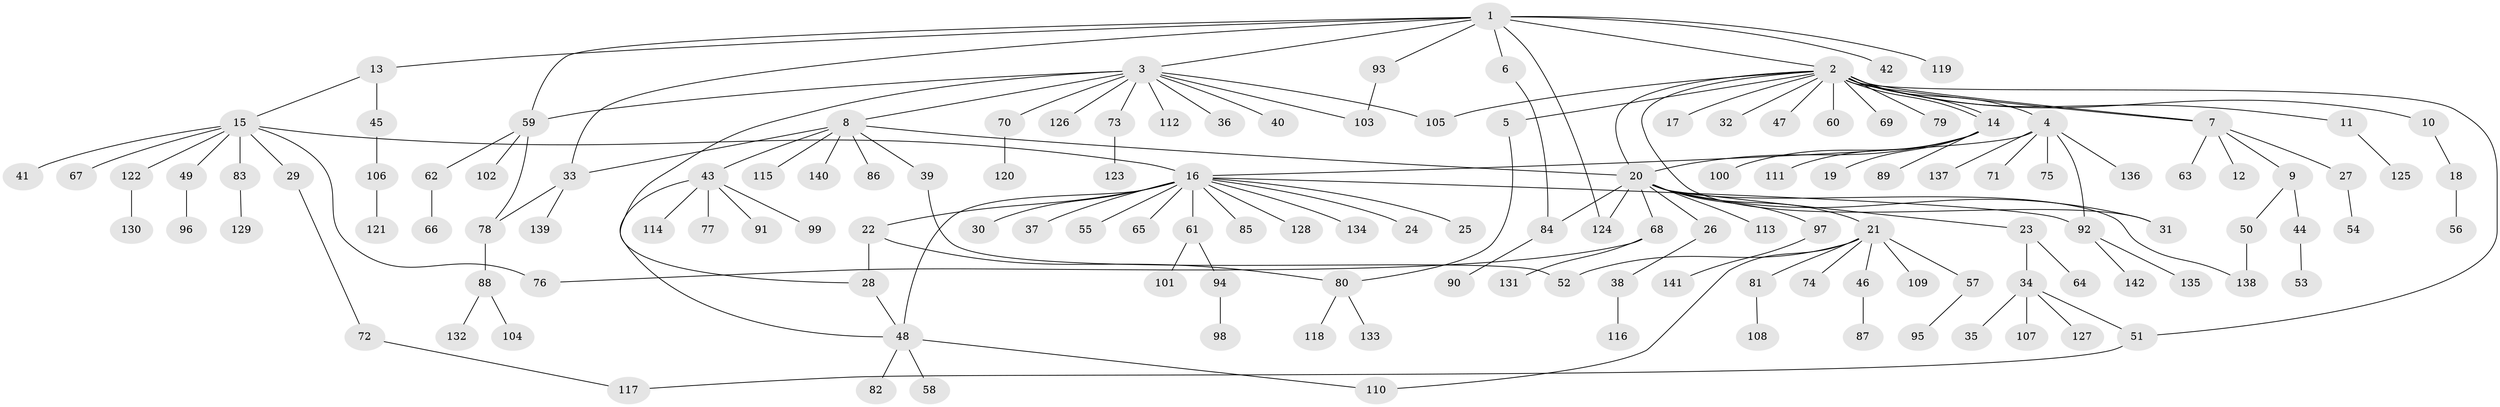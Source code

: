 // Generated by graph-tools (version 1.1) at 2025/25/03/09/25 03:25:57]
// undirected, 142 vertices, 165 edges
graph export_dot {
graph [start="1"]
  node [color=gray90,style=filled];
  1;
  2;
  3;
  4;
  5;
  6;
  7;
  8;
  9;
  10;
  11;
  12;
  13;
  14;
  15;
  16;
  17;
  18;
  19;
  20;
  21;
  22;
  23;
  24;
  25;
  26;
  27;
  28;
  29;
  30;
  31;
  32;
  33;
  34;
  35;
  36;
  37;
  38;
  39;
  40;
  41;
  42;
  43;
  44;
  45;
  46;
  47;
  48;
  49;
  50;
  51;
  52;
  53;
  54;
  55;
  56;
  57;
  58;
  59;
  60;
  61;
  62;
  63;
  64;
  65;
  66;
  67;
  68;
  69;
  70;
  71;
  72;
  73;
  74;
  75;
  76;
  77;
  78;
  79;
  80;
  81;
  82;
  83;
  84;
  85;
  86;
  87;
  88;
  89;
  90;
  91;
  92;
  93;
  94;
  95;
  96;
  97;
  98;
  99;
  100;
  101;
  102;
  103;
  104;
  105;
  106;
  107;
  108;
  109;
  110;
  111;
  112;
  113;
  114;
  115;
  116;
  117;
  118;
  119;
  120;
  121;
  122;
  123;
  124;
  125;
  126;
  127;
  128;
  129;
  130;
  131;
  132;
  133;
  134;
  135;
  136;
  137;
  138;
  139;
  140;
  141;
  142;
  1 -- 2;
  1 -- 3;
  1 -- 6;
  1 -- 13;
  1 -- 33;
  1 -- 42;
  1 -- 59;
  1 -- 93;
  1 -- 119;
  1 -- 124;
  2 -- 4;
  2 -- 5;
  2 -- 7;
  2 -- 7;
  2 -- 10;
  2 -- 11;
  2 -- 14;
  2 -- 14;
  2 -- 17;
  2 -- 20;
  2 -- 31;
  2 -- 32;
  2 -- 47;
  2 -- 51;
  2 -- 60;
  2 -- 69;
  2 -- 79;
  2 -- 105;
  3 -- 8;
  3 -- 28;
  3 -- 36;
  3 -- 40;
  3 -- 59;
  3 -- 70;
  3 -- 73;
  3 -- 103;
  3 -- 105;
  3 -- 112;
  3 -- 126;
  4 -- 16;
  4 -- 71;
  4 -- 75;
  4 -- 92;
  4 -- 136;
  4 -- 137;
  5 -- 80;
  6 -- 84;
  7 -- 9;
  7 -- 12;
  7 -- 27;
  7 -- 63;
  8 -- 20;
  8 -- 33;
  8 -- 39;
  8 -- 43;
  8 -- 86;
  8 -- 115;
  8 -- 140;
  9 -- 44;
  9 -- 50;
  10 -- 18;
  11 -- 125;
  13 -- 15;
  13 -- 45;
  14 -- 19;
  14 -- 20;
  14 -- 89;
  14 -- 100;
  14 -- 111;
  15 -- 16;
  15 -- 29;
  15 -- 41;
  15 -- 49;
  15 -- 67;
  15 -- 76;
  15 -- 83;
  15 -- 122;
  16 -- 22;
  16 -- 24;
  16 -- 25;
  16 -- 30;
  16 -- 37;
  16 -- 48;
  16 -- 55;
  16 -- 61;
  16 -- 65;
  16 -- 85;
  16 -- 92;
  16 -- 128;
  16 -- 134;
  18 -- 56;
  20 -- 21;
  20 -- 23;
  20 -- 26;
  20 -- 31;
  20 -- 68;
  20 -- 84;
  20 -- 97;
  20 -- 113;
  20 -- 124;
  20 -- 138;
  21 -- 46;
  21 -- 52;
  21 -- 57;
  21 -- 74;
  21 -- 81;
  21 -- 109;
  21 -- 110;
  22 -- 28;
  22 -- 80;
  23 -- 34;
  23 -- 64;
  26 -- 38;
  27 -- 54;
  28 -- 48;
  29 -- 72;
  33 -- 78;
  33 -- 139;
  34 -- 35;
  34 -- 51;
  34 -- 107;
  34 -- 127;
  38 -- 116;
  39 -- 52;
  43 -- 48;
  43 -- 77;
  43 -- 91;
  43 -- 99;
  43 -- 114;
  44 -- 53;
  45 -- 106;
  46 -- 87;
  48 -- 58;
  48 -- 82;
  48 -- 110;
  49 -- 96;
  50 -- 138;
  51 -- 117;
  57 -- 95;
  59 -- 62;
  59 -- 78;
  59 -- 102;
  61 -- 94;
  61 -- 101;
  62 -- 66;
  68 -- 76;
  68 -- 131;
  70 -- 120;
  72 -- 117;
  73 -- 123;
  78 -- 88;
  80 -- 118;
  80 -- 133;
  81 -- 108;
  83 -- 129;
  84 -- 90;
  88 -- 104;
  88 -- 132;
  92 -- 135;
  92 -- 142;
  93 -- 103;
  94 -- 98;
  97 -- 141;
  106 -- 121;
  122 -- 130;
}
